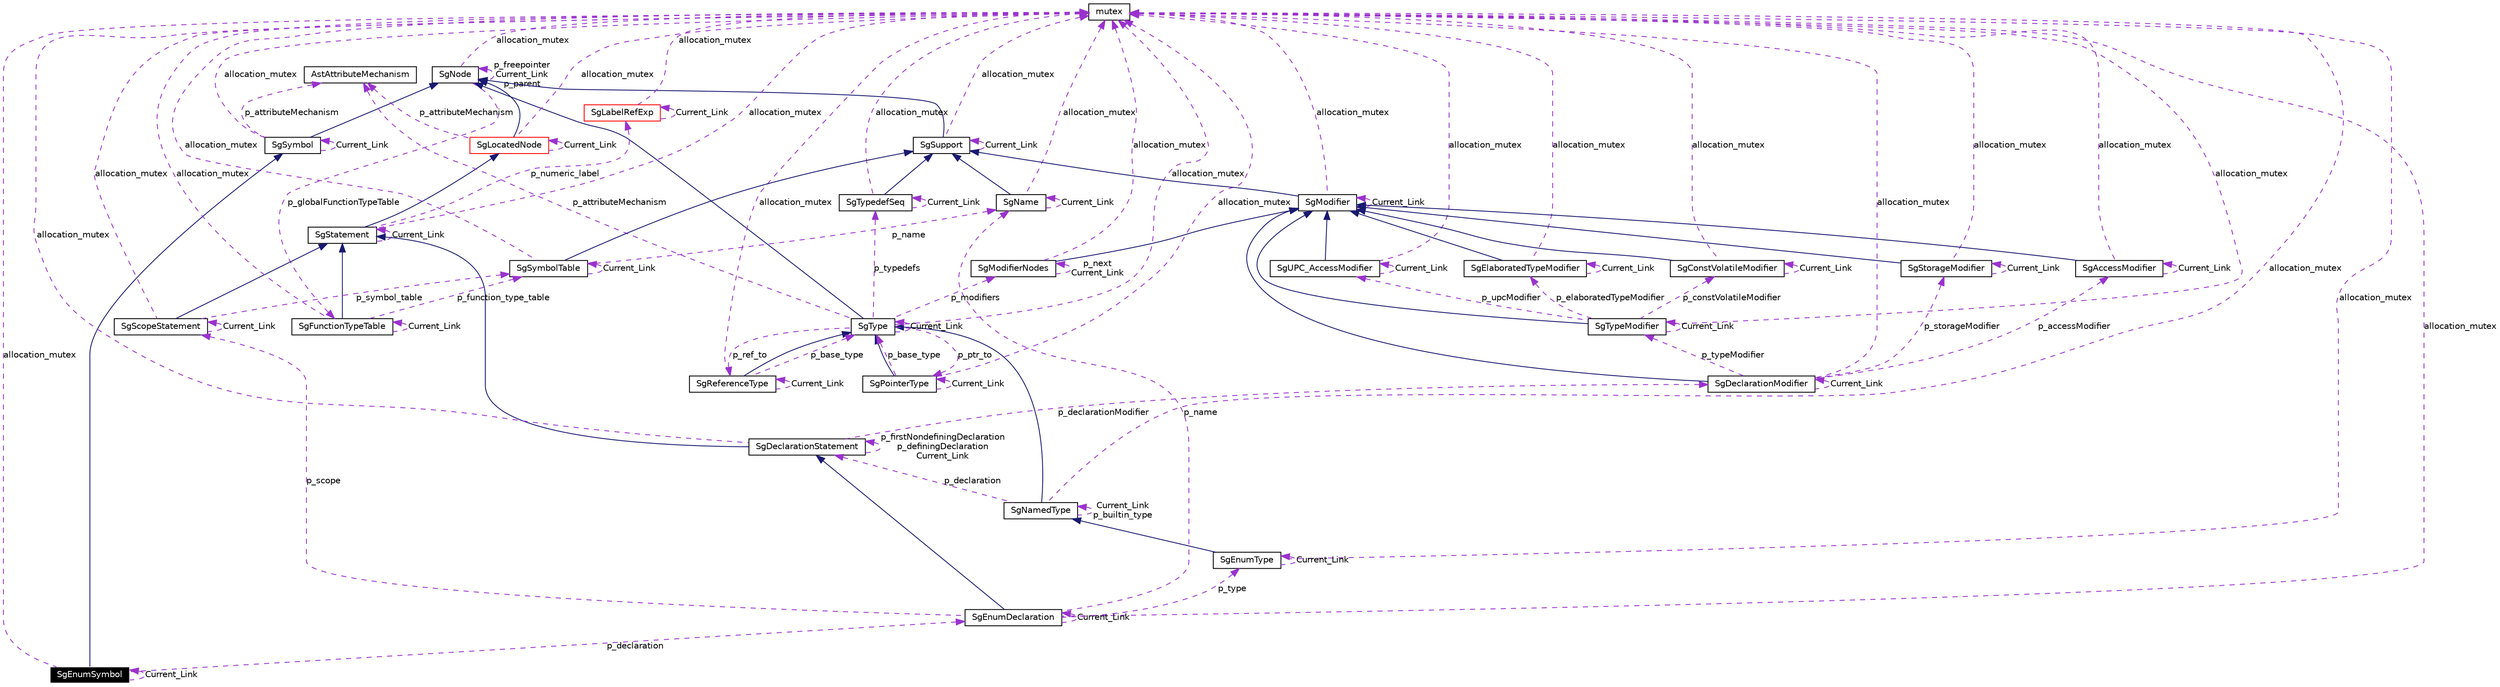 digraph G
{
  edge [fontname="Helvetica",fontsize=10,labelfontname="Helvetica",labelfontsize=10];
  node [fontname="Helvetica",fontsize=10,shape=record];
  Node1 [label="SgEnumSymbol",height=0.2,width=0.4,color="white", fillcolor="black", style="filled" fontcolor="white"];
  Node2 -> Node1 [dir=back,color="midnightblue",fontsize=10,style="solid",fontname="Helvetica"];
  Node2 [label="SgSymbol",height=0.2,width=0.4,color="black",URL="$classSgSymbol.html"];
  Node3 -> Node2 [dir=back,color="midnightblue",fontsize=10,style="solid",fontname="Helvetica"];
  Node3 [label="SgNode",height=0.2,width=0.4,color="black",URL="$classSgNode.html"];
  Node4 -> Node3 [dir=back,color="darkorchid3",fontsize=10,style="dashed",label="p_globalFunctionTypeTable",fontname="Helvetica"];
  Node4 [label="SgFunctionTypeTable",height=0.2,width=0.4,color="black",URL="$classSgFunctionTypeTable.html"];
  Node5 -> Node4 [dir=back,color="midnightblue",fontsize=10,style="solid",fontname="Helvetica"];
  Node5 [label="SgStatement",height=0.2,width=0.4,color="black",URL="$classSgStatement.html"];
  Node6 -> Node5 [dir=back,color="midnightblue",fontsize=10,style="solid",fontname="Helvetica"];
  Node6 [label="SgLocatedNode",height=0.2,width=0.4,color="red",URL="$classSgLocatedNode.html"];
  Node3 -> Node6 [dir=back,color="midnightblue",fontsize=10,style="solid",fontname="Helvetica"];
  Node7 -> Node6 [dir=back,color="darkorchid3",fontsize=10,style="dashed",label="allocation_mutex",fontname="Helvetica"];
  Node7 [label="mutex",height=0.2,width=0.4,color="black",URL="$classmutex.html"];
  Node8 -> Node6 [dir=back,color="darkorchid3",fontsize=10,style="dashed",label="p_attributeMechanism",fontname="Helvetica"];
  Node8 [label="AstAttributeMechanism",height=0.2,width=0.4,color="black",URL="$classAstAttributeMechanism.html"];
  Node6 -> Node6 [dir=back,color="darkorchid3",fontsize=10,style="dashed",label="Current_Link",fontname="Helvetica"];
  Node9 -> Node5 [dir=back,color="darkorchid3",fontsize=10,style="dashed",label="p_numeric_label",fontname="Helvetica"];
  Node9 [label="SgLabelRefExp",height=0.2,width=0.4,color="red",URL="$classSgLabelRefExp.html"];
  Node9 -> Node9 [dir=back,color="darkorchid3",fontsize=10,style="dashed",label="Current_Link",fontname="Helvetica"];
  Node7 -> Node9 [dir=back,color="darkorchid3",fontsize=10,style="dashed",label="allocation_mutex",fontname="Helvetica"];
  Node5 -> Node5 [dir=back,color="darkorchid3",fontsize=10,style="dashed",label="Current_Link",fontname="Helvetica"];
  Node7 -> Node5 [dir=back,color="darkorchid3",fontsize=10,style="dashed",label="allocation_mutex",fontname="Helvetica"];
  Node4 -> Node4 [dir=back,color="darkorchid3",fontsize=10,style="dashed",label="Current_Link",fontname="Helvetica"];
  Node7 -> Node4 [dir=back,color="darkorchid3",fontsize=10,style="dashed",label="allocation_mutex",fontname="Helvetica"];
  Node10 -> Node4 [dir=back,color="darkorchid3",fontsize=10,style="dashed",label="p_function_type_table",fontname="Helvetica"];
  Node10 [label="SgSymbolTable",height=0.2,width=0.4,color="black",URL="$classSgSymbolTable.html"];
  Node11 -> Node10 [dir=back,color="midnightblue",fontsize=10,style="solid",fontname="Helvetica"];
  Node11 [label="SgSupport",height=0.2,width=0.4,color="black",URL="$classSgSupport.html"];
  Node3 -> Node11 [dir=back,color="midnightblue",fontsize=10,style="solid",fontname="Helvetica"];
  Node7 -> Node11 [dir=back,color="darkorchid3",fontsize=10,style="dashed",label="allocation_mutex",fontname="Helvetica"];
  Node11 -> Node11 [dir=back,color="darkorchid3",fontsize=10,style="dashed",label="Current_Link",fontname="Helvetica"];
  Node7 -> Node10 [dir=back,color="darkorchid3",fontsize=10,style="dashed",label="allocation_mutex",fontname="Helvetica"];
  Node12 -> Node10 [dir=back,color="darkorchid3",fontsize=10,style="dashed",label="p_name",fontname="Helvetica"];
  Node12 [label="SgName",height=0.2,width=0.4,color="black",URL="$classSgName.html"];
  Node11 -> Node12 [dir=back,color="midnightblue",fontsize=10,style="solid",fontname="Helvetica"];
  Node7 -> Node12 [dir=back,color="darkorchid3",fontsize=10,style="dashed",label="allocation_mutex",fontname="Helvetica"];
  Node12 -> Node12 [dir=back,color="darkorchid3",fontsize=10,style="dashed",label="Current_Link",fontname="Helvetica"];
  Node10 -> Node10 [dir=back,color="darkorchid3",fontsize=10,style="dashed",label="Current_Link",fontname="Helvetica"];
  Node3 -> Node3 [dir=back,color="darkorchid3",fontsize=10,style="dashed",label="p_freepointer\nCurrent_Link\np_parent",fontname="Helvetica"];
  Node7 -> Node3 [dir=back,color="darkorchid3",fontsize=10,style="dashed",label="allocation_mutex",fontname="Helvetica"];
  Node7 -> Node2 [dir=back,color="darkorchid3",fontsize=10,style="dashed",label="allocation_mutex",fontname="Helvetica"];
  Node8 -> Node2 [dir=back,color="darkorchid3",fontsize=10,style="dashed",label="p_attributeMechanism",fontname="Helvetica"];
  Node2 -> Node2 [dir=back,color="darkorchid3",fontsize=10,style="dashed",label="Current_Link",fontname="Helvetica"];
  Node7 -> Node1 [dir=back,color="darkorchid3",fontsize=10,style="dashed",label="allocation_mutex",fontname="Helvetica"];
  Node1 -> Node1 [dir=back,color="darkorchid3",fontsize=10,style="dashed",label="Current_Link",fontname="Helvetica"];
  Node13 -> Node1 [dir=back,color="darkorchid3",fontsize=10,style="dashed",label="p_declaration",fontname="Helvetica"];
  Node13 [label="SgEnumDeclaration",height=0.2,width=0.4,color="black",URL="$classSgEnumDeclaration.html"];
  Node14 -> Node13 [dir=back,color="midnightblue",fontsize=10,style="solid",fontname="Helvetica"];
  Node14 [label="SgDeclarationStatement",height=0.2,width=0.4,color="black",URL="$classSgDeclarationStatement.html"];
  Node5 -> Node14 [dir=back,color="midnightblue",fontsize=10,style="solid",fontname="Helvetica"];
  Node15 -> Node14 [dir=back,color="darkorchid3",fontsize=10,style="dashed",label="p_declarationModifier",fontname="Helvetica"];
  Node15 [label="SgDeclarationModifier",height=0.2,width=0.4,color="black",URL="$classSgDeclarationModifier.html"];
  Node16 -> Node15 [dir=back,color="midnightblue",fontsize=10,style="solid",fontname="Helvetica"];
  Node16 [label="SgModifier",height=0.2,width=0.4,color="black",URL="$classSgModifier.html"];
  Node11 -> Node16 [dir=back,color="midnightblue",fontsize=10,style="solid",fontname="Helvetica"];
  Node7 -> Node16 [dir=back,color="darkorchid3",fontsize=10,style="dashed",label="allocation_mutex",fontname="Helvetica"];
  Node16 -> Node16 [dir=back,color="darkorchid3",fontsize=10,style="dashed",label="Current_Link",fontname="Helvetica"];
  Node17 -> Node15 [dir=back,color="darkorchid3",fontsize=10,style="dashed",label="p_typeModifier",fontname="Helvetica"];
  Node17 [label="SgTypeModifier",height=0.2,width=0.4,color="black",URL="$classSgTypeModifier.html"];
  Node16 -> Node17 [dir=back,color="midnightblue",fontsize=10,style="solid",fontname="Helvetica"];
  Node18 -> Node17 [dir=back,color="darkorchid3",fontsize=10,style="dashed",label="p_elaboratedTypeModifier",fontname="Helvetica"];
  Node18 [label="SgElaboratedTypeModifier",height=0.2,width=0.4,color="black",URL="$classSgElaboratedTypeModifier.html"];
  Node16 -> Node18 [dir=back,color="midnightblue",fontsize=10,style="solid",fontname="Helvetica"];
  Node18 -> Node18 [dir=back,color="darkorchid3",fontsize=10,style="dashed",label="Current_Link",fontname="Helvetica"];
  Node7 -> Node18 [dir=back,color="darkorchid3",fontsize=10,style="dashed",label="allocation_mutex",fontname="Helvetica"];
  Node17 -> Node17 [dir=back,color="darkorchid3",fontsize=10,style="dashed",label="Current_Link",fontname="Helvetica"];
  Node19 -> Node17 [dir=back,color="darkorchid3",fontsize=10,style="dashed",label="p_constVolatileModifier",fontname="Helvetica"];
  Node19 [label="SgConstVolatileModifier",height=0.2,width=0.4,color="black",URL="$classSgConstVolatileModifier.html"];
  Node16 -> Node19 [dir=back,color="midnightblue",fontsize=10,style="solid",fontname="Helvetica"];
  Node19 -> Node19 [dir=back,color="darkorchid3",fontsize=10,style="dashed",label="Current_Link",fontname="Helvetica"];
  Node7 -> Node19 [dir=back,color="darkorchid3",fontsize=10,style="dashed",label="allocation_mutex",fontname="Helvetica"];
  Node7 -> Node17 [dir=back,color="darkorchid3",fontsize=10,style="dashed",label="allocation_mutex",fontname="Helvetica"];
  Node20 -> Node17 [dir=back,color="darkorchid3",fontsize=10,style="dashed",label="p_upcModifier",fontname="Helvetica"];
  Node20 [label="SgUPC_AccessModifier",height=0.2,width=0.4,color="black",URL="$classSgUPC__AccessModifier.html"];
  Node16 -> Node20 [dir=back,color="midnightblue",fontsize=10,style="solid",fontname="Helvetica"];
  Node7 -> Node20 [dir=back,color="darkorchid3",fontsize=10,style="dashed",label="allocation_mutex",fontname="Helvetica"];
  Node20 -> Node20 [dir=back,color="darkorchid3",fontsize=10,style="dashed",label="Current_Link",fontname="Helvetica"];
  Node15 -> Node15 [dir=back,color="darkorchid3",fontsize=10,style="dashed",label="Current_Link",fontname="Helvetica"];
  Node7 -> Node15 [dir=back,color="darkorchid3",fontsize=10,style="dashed",label="allocation_mutex",fontname="Helvetica"];
  Node21 -> Node15 [dir=back,color="darkorchid3",fontsize=10,style="dashed",label="p_storageModifier",fontname="Helvetica"];
  Node21 [label="SgStorageModifier",height=0.2,width=0.4,color="black",URL="$classSgStorageModifier.html"];
  Node16 -> Node21 [dir=back,color="midnightblue",fontsize=10,style="solid",fontname="Helvetica"];
  Node7 -> Node21 [dir=back,color="darkorchid3",fontsize=10,style="dashed",label="allocation_mutex",fontname="Helvetica"];
  Node21 -> Node21 [dir=back,color="darkorchid3",fontsize=10,style="dashed",label="Current_Link",fontname="Helvetica"];
  Node22 -> Node15 [dir=back,color="darkorchid3",fontsize=10,style="dashed",label="p_accessModifier",fontname="Helvetica"];
  Node22 [label="SgAccessModifier",height=0.2,width=0.4,color="black",URL="$classSgAccessModifier.html"];
  Node16 -> Node22 [dir=back,color="midnightblue",fontsize=10,style="solid",fontname="Helvetica"];
  Node7 -> Node22 [dir=back,color="darkorchid3",fontsize=10,style="dashed",label="allocation_mutex",fontname="Helvetica"];
  Node22 -> Node22 [dir=back,color="darkorchid3",fontsize=10,style="dashed",label="Current_Link",fontname="Helvetica"];
  Node7 -> Node14 [dir=back,color="darkorchid3",fontsize=10,style="dashed",label="allocation_mutex",fontname="Helvetica"];
  Node14 -> Node14 [dir=back,color="darkorchid3",fontsize=10,style="dashed",label="p_firstNondefiningDeclaration\np_definingDeclaration\nCurrent_Link",fontname="Helvetica"];
  Node23 -> Node13 [dir=back,color="darkorchid3",fontsize=10,style="dashed",label="p_type",fontname="Helvetica"];
  Node23 [label="SgEnumType",height=0.2,width=0.4,color="black",URL="$classSgEnumType.html"];
  Node24 -> Node23 [dir=back,color="midnightblue",fontsize=10,style="solid",fontname="Helvetica"];
  Node24 [label="SgNamedType",height=0.2,width=0.4,color="black",URL="$classSgNamedType.html"];
  Node25 -> Node24 [dir=back,color="midnightblue",fontsize=10,style="solid",fontname="Helvetica"];
  Node25 [label="SgType",height=0.2,width=0.4,color="black",URL="$classSgType.html"];
  Node3 -> Node25 [dir=back,color="midnightblue",fontsize=10,style="solid",fontname="Helvetica"];
  Node26 -> Node25 [dir=back,color="darkorchid3",fontsize=10,style="dashed",label="p_ptr_to",fontname="Helvetica"];
  Node26 [label="SgPointerType",height=0.2,width=0.4,color="black",URL="$classSgPointerType.html"];
  Node25 -> Node26 [dir=back,color="midnightblue",fontsize=10,style="solid",fontname="Helvetica"];
  Node26 -> Node26 [dir=back,color="darkorchid3",fontsize=10,style="dashed",label="Current_Link",fontname="Helvetica"];
  Node7 -> Node26 [dir=back,color="darkorchid3",fontsize=10,style="dashed",label="allocation_mutex",fontname="Helvetica"];
  Node25 -> Node26 [dir=back,color="darkorchid3",fontsize=10,style="dashed",label="p_base_type",fontname="Helvetica"];
  Node27 -> Node25 [dir=back,color="darkorchid3",fontsize=10,style="dashed",label="p_ref_to",fontname="Helvetica"];
  Node27 [label="SgReferenceType",height=0.2,width=0.4,color="black",URL="$classSgReferenceType.html"];
  Node25 -> Node27 [dir=back,color="midnightblue",fontsize=10,style="solid",fontname="Helvetica"];
  Node27 -> Node27 [dir=back,color="darkorchid3",fontsize=10,style="dashed",label="Current_Link",fontname="Helvetica"];
  Node7 -> Node27 [dir=back,color="darkorchid3",fontsize=10,style="dashed",label="allocation_mutex",fontname="Helvetica"];
  Node25 -> Node27 [dir=back,color="darkorchid3",fontsize=10,style="dashed",label="p_base_type",fontname="Helvetica"];
  Node28 -> Node25 [dir=back,color="darkorchid3",fontsize=10,style="dashed",label="p_modifiers",fontname="Helvetica"];
  Node28 [label="SgModifierNodes",height=0.2,width=0.4,color="black",URL="$classSgModifierNodes.html"];
  Node16 -> Node28 [dir=back,color="midnightblue",fontsize=10,style="solid",fontname="Helvetica"];
  Node28 -> Node28 [dir=back,color="darkorchid3",fontsize=10,style="dashed",label="p_next\nCurrent_Link",fontname="Helvetica"];
  Node7 -> Node28 [dir=back,color="darkorchid3",fontsize=10,style="dashed",label="allocation_mutex",fontname="Helvetica"];
  Node7 -> Node25 [dir=back,color="darkorchid3",fontsize=10,style="dashed",label="allocation_mutex",fontname="Helvetica"];
  Node8 -> Node25 [dir=back,color="darkorchid3",fontsize=10,style="dashed",label="p_attributeMechanism",fontname="Helvetica"];
  Node29 -> Node25 [dir=back,color="darkorchid3",fontsize=10,style="dashed",label="p_typedefs",fontname="Helvetica"];
  Node29 [label="SgTypedefSeq",height=0.2,width=0.4,color="black",URL="$classSgTypedefSeq.html"];
  Node11 -> Node29 [dir=back,color="midnightblue",fontsize=10,style="solid",fontname="Helvetica"];
  Node7 -> Node29 [dir=back,color="darkorchid3",fontsize=10,style="dashed",label="allocation_mutex",fontname="Helvetica"];
  Node29 -> Node29 [dir=back,color="darkorchid3",fontsize=10,style="dashed",label="Current_Link",fontname="Helvetica"];
  Node25 -> Node25 [dir=back,color="darkorchid3",fontsize=10,style="dashed",label="Current_Link",fontname="Helvetica"];
  Node7 -> Node24 [dir=back,color="darkorchid3",fontsize=10,style="dashed",label="allocation_mutex",fontname="Helvetica"];
  Node24 -> Node24 [dir=back,color="darkorchid3",fontsize=10,style="dashed",label="Current_Link\np_builtin_type",fontname="Helvetica"];
  Node14 -> Node24 [dir=back,color="darkorchid3",fontsize=10,style="dashed",label="p_declaration",fontname="Helvetica"];
  Node23 -> Node23 [dir=back,color="darkorchid3",fontsize=10,style="dashed",label="Current_Link",fontname="Helvetica"];
  Node7 -> Node23 [dir=back,color="darkorchid3",fontsize=10,style="dashed",label="allocation_mutex",fontname="Helvetica"];
  Node7 -> Node13 [dir=back,color="darkorchid3",fontsize=10,style="dashed",label="allocation_mutex",fontname="Helvetica"];
  Node30 -> Node13 [dir=back,color="darkorchid3",fontsize=10,style="dashed",label="p_scope",fontname="Helvetica"];
  Node30 [label="SgScopeStatement",height=0.2,width=0.4,color="black",URL="$classSgScopeStatement.html"];
  Node5 -> Node30 [dir=back,color="midnightblue",fontsize=10,style="solid",fontname="Helvetica"];
  Node7 -> Node30 [dir=back,color="darkorchid3",fontsize=10,style="dashed",label="allocation_mutex",fontname="Helvetica"];
  Node30 -> Node30 [dir=back,color="darkorchid3",fontsize=10,style="dashed",label="Current_Link",fontname="Helvetica"];
  Node10 -> Node30 [dir=back,color="darkorchid3",fontsize=10,style="dashed",label="p_symbol_table",fontname="Helvetica"];
  Node12 -> Node13 [dir=back,color="darkorchid3",fontsize=10,style="dashed",label="p_name",fontname="Helvetica"];
  Node13 -> Node13 [dir=back,color="darkorchid3",fontsize=10,style="dashed",label="Current_Link",fontname="Helvetica"];
}
